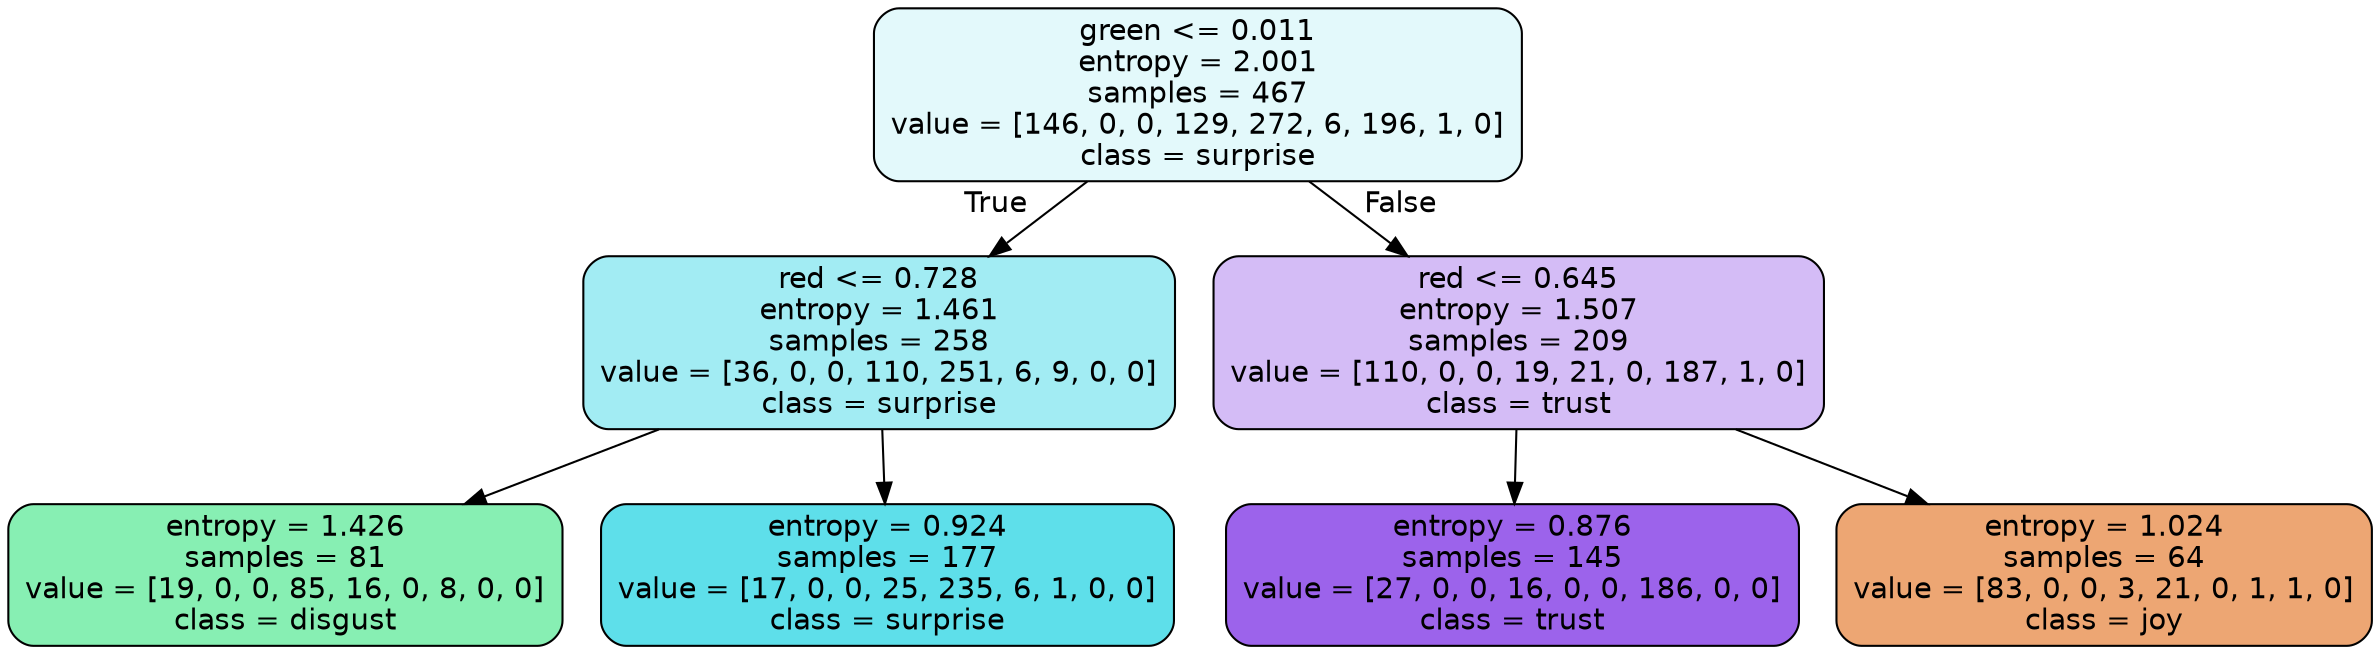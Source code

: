 digraph Tree {
node [shape=box, style="filled, rounded", color="black", fontname=helvetica] ;
edge [fontname=helvetica] ;
0 [label="green <= 0.011\nentropy = 2.001\nsamples = 467\nvalue = [146, 0, 0, 129, 272, 6, 196, 1, 0]\nclass = surprise", fillcolor="#39d7e523"] ;
1 [label="red <= 0.728\nentropy = 1.461\nsamples = 258\nvalue = [36, 0, 0, 110, 251, 6, 9, 0, 0]\nclass = surprise", fillcolor="#39d7e577"] ;
0 -> 1 [labeldistance=2.5, labelangle=45, headlabel="True"] ;
2 [label="entropy = 1.426\nsamples = 81\nvalue = [19, 0, 0, 85, 16, 0, 8, 0, 0]\nclass = disgust", fillcolor="#39e5819a"] ;
1 -> 2 ;
3 [label="entropy = 0.924\nsamples = 177\nvalue = [17, 0, 0, 25, 235, 6, 1, 0, 0]\nclass = surprise", fillcolor="#39d7e5cf"] ;
1 -> 3 ;
4 [label="red <= 0.645\nentropy = 1.507\nsamples = 209\nvalue = [110, 0, 0, 19, 21, 0, 187, 1, 0]\nclass = trust", fillcolor="#8139e556"] ;
0 -> 4 [labeldistance=2.5, labelangle=-45, headlabel="False"] ;
5 [label="entropy = 0.876\nsamples = 145\nvalue = [27, 0, 0, 16, 0, 0, 186, 0, 0]\nclass = trust", fillcolor="#8139e5c9"] ;
4 -> 5 ;
6 [label="entropy = 1.024\nsamples = 64\nvalue = [83, 0, 0, 3, 21, 0, 1, 1, 0]\nclass = joy", fillcolor="#e58139b4"] ;
4 -> 6 ;
}